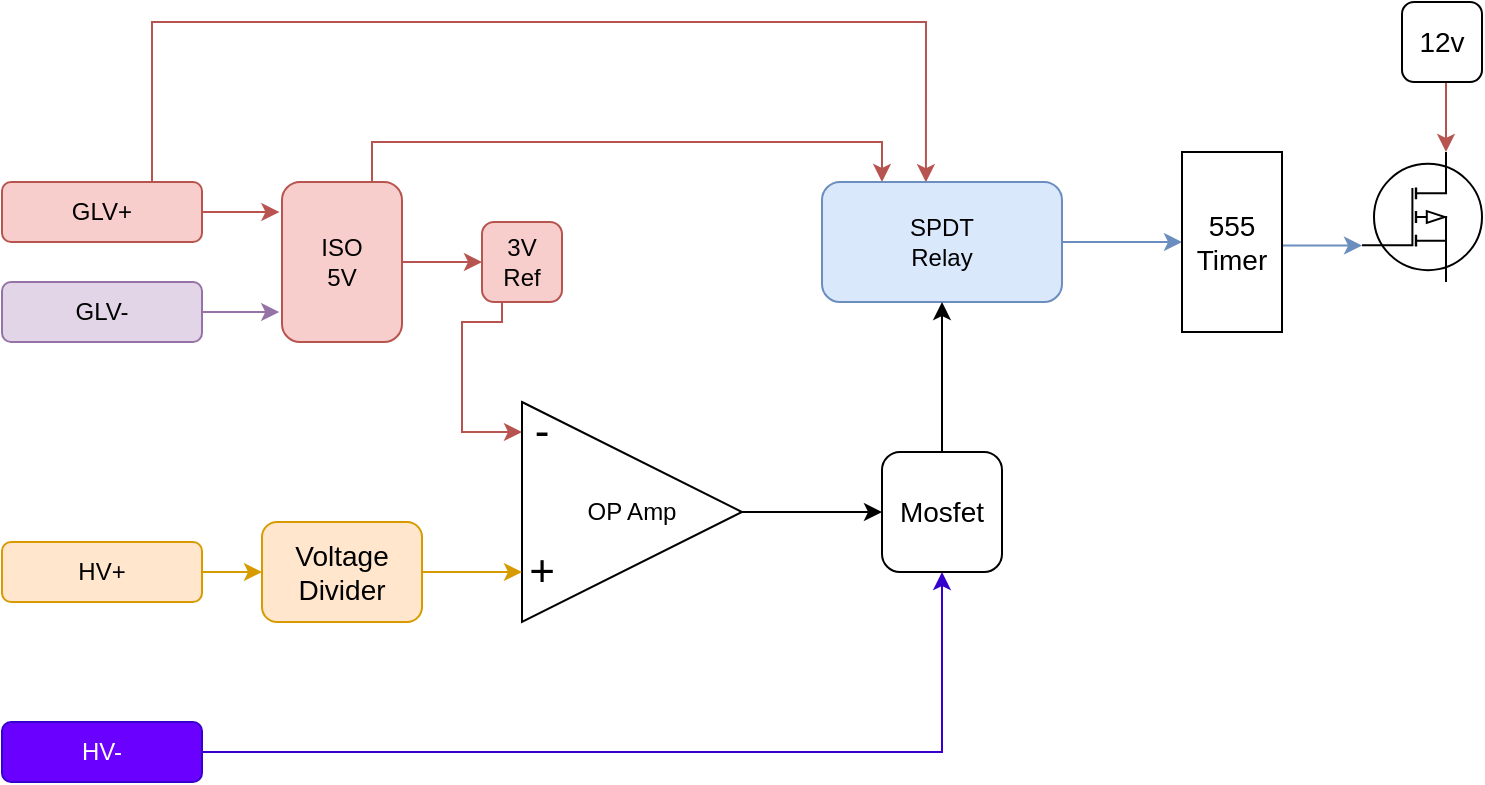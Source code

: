 <mxfile version="20.3.2" type="github">
  <diagram id="eWBVMnc0Ju7z1fGuHDlJ" name="Page-1">
    <mxGraphModel dx="353" dy="227" grid="1" gridSize="10" guides="1" tooltips="1" connect="1" arrows="1" fold="1" page="1" pageScale="1" pageWidth="850" pageHeight="1100" math="0" shadow="0">
      <root>
        <mxCell id="0" />
        <mxCell id="1" parent="0" />
        <mxCell id="TAUxpG1QcszZF0AKwn2N-4" style="edgeStyle=orthogonalEdgeStyle;rounded=0;orthogonalLoop=1;jettySize=auto;html=1;exitX=1;exitY=0.5;exitDx=0;exitDy=0;entryX=-0.021;entryY=0.192;entryDx=0;entryDy=0;entryPerimeter=0;fillColor=#f8cecc;strokeColor=#b85450;" edge="1" parent="1" source="TAUxpG1QcszZF0AKwn2N-1" target="TAUxpG1QcszZF0AKwn2N-3">
          <mxGeometry relative="1" as="geometry" />
        </mxCell>
        <mxCell id="TAUxpG1QcszZF0AKwn2N-7" style="edgeStyle=orthogonalEdgeStyle;rounded=0;orthogonalLoop=1;jettySize=auto;html=1;exitX=0.75;exitY=0;exitDx=0;exitDy=0;entryX=0.433;entryY=0.002;entryDx=0;entryDy=0;entryPerimeter=0;fillColor=#f8cecc;strokeColor=#b85450;" edge="1" parent="1" source="TAUxpG1QcszZF0AKwn2N-1" target="TAUxpG1QcszZF0AKwn2N-6">
          <mxGeometry relative="1" as="geometry">
            <mxPoint x="170" y="40" as="targetPoint" />
            <Array as="points">
              <mxPoint x="115" y="40" />
              <mxPoint x="502" y="40" />
            </Array>
          </mxGeometry>
        </mxCell>
        <mxCell id="TAUxpG1QcszZF0AKwn2N-1" value="GLV+" style="rounded=1;whiteSpace=wrap;html=1;fillColor=#f8cecc;strokeColor=#b85450;" vertex="1" parent="1">
          <mxGeometry x="40" y="120" width="100" height="30" as="geometry" />
        </mxCell>
        <mxCell id="TAUxpG1QcszZF0AKwn2N-5" style="edgeStyle=orthogonalEdgeStyle;rounded=0;orthogonalLoop=1;jettySize=auto;html=1;exitX=1;exitY=0.5;exitDx=0;exitDy=0;entryX=-0.024;entryY=0.807;entryDx=0;entryDy=0;entryPerimeter=0;fillColor=#e1d5e7;strokeColor=#9673a6;" edge="1" parent="1" source="TAUxpG1QcszZF0AKwn2N-2" target="TAUxpG1QcszZF0AKwn2N-3">
          <mxGeometry relative="1" as="geometry" />
        </mxCell>
        <mxCell id="TAUxpG1QcszZF0AKwn2N-2" value="GLV-" style="rounded=1;whiteSpace=wrap;html=1;fillColor=#e1d5e7;strokeColor=#9673a6;" vertex="1" parent="1">
          <mxGeometry x="40" y="170" width="100" height="30" as="geometry" />
        </mxCell>
        <mxCell id="TAUxpG1QcszZF0AKwn2N-9" style="edgeStyle=orthogonalEdgeStyle;rounded=0;orthogonalLoop=1;jettySize=auto;html=1;exitX=1;exitY=0.5;exitDx=0;exitDy=0;entryX=0;entryY=0.5;entryDx=0;entryDy=0;fillColor=#f8cecc;strokeColor=#b85450;" edge="1" parent="1" source="TAUxpG1QcszZF0AKwn2N-3" target="TAUxpG1QcszZF0AKwn2N-8">
          <mxGeometry relative="1" as="geometry" />
        </mxCell>
        <mxCell id="TAUxpG1QcszZF0AKwn2N-10" style="edgeStyle=orthogonalEdgeStyle;rounded=0;orthogonalLoop=1;jettySize=auto;html=1;exitX=0.75;exitY=0;exitDx=0;exitDy=0;entryX=0.25;entryY=0;entryDx=0;entryDy=0;fillColor=#f8cecc;strokeColor=#b85450;" edge="1" parent="1" source="TAUxpG1QcszZF0AKwn2N-3" target="TAUxpG1QcszZF0AKwn2N-6">
          <mxGeometry relative="1" as="geometry">
            <Array as="points">
              <mxPoint x="225" y="100" />
              <mxPoint x="480" y="100" />
            </Array>
          </mxGeometry>
        </mxCell>
        <mxCell id="TAUxpG1QcszZF0AKwn2N-3" value="ISO&lt;br&gt;5V" style="rounded=1;whiteSpace=wrap;html=1;fillColor=#f8cecc;strokeColor=#b85450;" vertex="1" parent="1">
          <mxGeometry x="180" y="120" width="60" height="80" as="geometry" />
        </mxCell>
        <mxCell id="TAUxpG1QcszZF0AKwn2N-31" style="edgeStyle=orthogonalEdgeStyle;rounded=0;orthogonalLoop=1;jettySize=auto;html=1;exitX=1;exitY=0.5;exitDx=0;exitDy=0;entryX=0;entryY=0.5;entryDx=0;entryDy=0;fontSize=14;fillColor=#dae8fc;strokeColor=#6c8ebf;" edge="1" parent="1" source="TAUxpG1QcszZF0AKwn2N-6" target="TAUxpG1QcszZF0AKwn2N-30">
          <mxGeometry relative="1" as="geometry" />
        </mxCell>
        <mxCell id="TAUxpG1QcszZF0AKwn2N-6" value="SPDT&lt;br&gt;Relay" style="rounded=1;whiteSpace=wrap;html=1;fillColor=#dae8fc;strokeColor=#6c8ebf;" vertex="1" parent="1">
          <mxGeometry x="450" y="120" width="120" height="60" as="geometry" />
        </mxCell>
        <mxCell id="TAUxpG1QcszZF0AKwn2N-16" style="edgeStyle=orthogonalEdgeStyle;rounded=0;orthogonalLoop=1;jettySize=auto;html=1;exitX=0.25;exitY=1;exitDx=0;exitDy=0;fontSize=22;entryX=0.333;entryY=0.5;entryDx=0;entryDy=0;entryPerimeter=0;fillColor=#f8cecc;strokeColor=#b85450;" edge="1" parent="1" source="TAUxpG1QcszZF0AKwn2N-8" target="TAUxpG1QcszZF0AKwn2N-13">
          <mxGeometry relative="1" as="geometry">
            <Array as="points">
              <mxPoint x="290" y="190" />
              <mxPoint x="270" y="190" />
              <mxPoint x="270" y="245" />
            </Array>
          </mxGeometry>
        </mxCell>
        <mxCell id="TAUxpG1QcszZF0AKwn2N-8" value="3V&lt;br&gt;Ref" style="rounded=1;whiteSpace=wrap;html=1;fillColor=#f8cecc;strokeColor=#b85450;" vertex="1" parent="1">
          <mxGeometry x="280" y="140" width="40" height="40" as="geometry" />
        </mxCell>
        <mxCell id="TAUxpG1QcszZF0AKwn2N-15" value="" style="group" vertex="1" connectable="0" parent="1">
          <mxGeometry x="280" y="230" width="130" height="110" as="geometry" />
        </mxCell>
        <mxCell id="TAUxpG1QcszZF0AKwn2N-12" value="OP Amp" style="triangle;whiteSpace=wrap;html=1;" vertex="1" parent="TAUxpG1QcszZF0AKwn2N-15">
          <mxGeometry x="20" width="110" height="110" as="geometry" />
        </mxCell>
        <mxCell id="TAUxpG1QcszZF0AKwn2N-13" value="&lt;font style=&quot;font-size: 22px;&quot;&gt;-&lt;/font&gt;" style="text;html=1;strokeColor=none;fillColor=none;align=center;verticalAlign=middle;whiteSpace=wrap;rounded=0;" vertex="1" parent="TAUxpG1QcszZF0AKwn2N-15">
          <mxGeometry width="60" height="30" as="geometry" />
        </mxCell>
        <mxCell id="TAUxpG1QcszZF0AKwn2N-14" value="&lt;span style=&quot;font-size: 22px;&quot;&gt;+&lt;/span&gt;" style="text;html=1;strokeColor=none;fillColor=none;align=center;verticalAlign=middle;whiteSpace=wrap;rounded=0;" vertex="1" parent="TAUxpG1QcszZF0AKwn2N-15">
          <mxGeometry y="70" width="60" height="30" as="geometry" />
        </mxCell>
        <mxCell id="TAUxpG1QcszZF0AKwn2N-20" style="edgeStyle=orthogonalEdgeStyle;rounded=0;orthogonalLoop=1;jettySize=auto;html=1;exitX=1;exitY=0.5;exitDx=0;exitDy=0;fontSize=14;entryX=0.333;entryY=0.5;entryDx=0;entryDy=0;entryPerimeter=0;fillColor=#ffe6cc;strokeColor=#d79b00;" edge="1" parent="1" source="TAUxpG1QcszZF0AKwn2N-19" target="TAUxpG1QcszZF0AKwn2N-14">
          <mxGeometry relative="1" as="geometry" />
        </mxCell>
        <mxCell id="TAUxpG1QcszZF0AKwn2N-19" value="Voltage&lt;br&gt;Divider" style="rounded=1;whiteSpace=wrap;html=1;fontSize=14;fillColor=#ffe6cc;strokeColor=#d79b00;" vertex="1" parent="1">
          <mxGeometry x="170" y="290" width="80" height="50" as="geometry" />
        </mxCell>
        <mxCell id="TAUxpG1QcszZF0AKwn2N-23" style="edgeStyle=orthogonalEdgeStyle;rounded=0;orthogonalLoop=1;jettySize=auto;html=1;entryX=0;entryY=0.5;entryDx=0;entryDy=0;fontSize=14;fillColor=#ffe6cc;strokeColor=#d79b00;" edge="1" parent="1" source="TAUxpG1QcszZF0AKwn2N-22" target="TAUxpG1QcszZF0AKwn2N-19">
          <mxGeometry relative="1" as="geometry" />
        </mxCell>
        <mxCell id="TAUxpG1QcszZF0AKwn2N-22" value="HV+" style="rounded=1;whiteSpace=wrap;html=1;fillColor=#ffe6cc;strokeColor=#d79b00;" vertex="1" parent="1">
          <mxGeometry x="40" y="300" width="100" height="30" as="geometry" />
        </mxCell>
        <mxCell id="TAUxpG1QcszZF0AKwn2N-27" style="edgeStyle=orthogonalEdgeStyle;rounded=0;orthogonalLoop=1;jettySize=auto;html=1;entryX=0.5;entryY=1;entryDx=0;entryDy=0;fontSize=14;fillColor=#6a00ff;strokeColor=#3700CC;" edge="1" parent="1" source="TAUxpG1QcszZF0AKwn2N-24" target="TAUxpG1QcszZF0AKwn2N-25">
          <mxGeometry relative="1" as="geometry" />
        </mxCell>
        <mxCell id="TAUxpG1QcszZF0AKwn2N-24" value="HV-" style="rounded=1;whiteSpace=wrap;html=1;fillColor=#6a00ff;strokeColor=#3700CC;fontColor=#ffffff;" vertex="1" parent="1">
          <mxGeometry x="40" y="390" width="100" height="30" as="geometry" />
        </mxCell>
        <mxCell id="TAUxpG1QcszZF0AKwn2N-29" style="edgeStyle=orthogonalEdgeStyle;rounded=0;orthogonalLoop=1;jettySize=auto;html=1;entryX=0.5;entryY=1;entryDx=0;entryDy=0;fontSize=14;" edge="1" parent="1" source="TAUxpG1QcszZF0AKwn2N-25" target="TAUxpG1QcszZF0AKwn2N-6">
          <mxGeometry relative="1" as="geometry" />
        </mxCell>
        <mxCell id="TAUxpG1QcszZF0AKwn2N-25" value="Mosfet" style="rounded=1;whiteSpace=wrap;html=1;fontSize=14;" vertex="1" parent="1">
          <mxGeometry x="480" y="255" width="60" height="60" as="geometry" />
        </mxCell>
        <mxCell id="TAUxpG1QcszZF0AKwn2N-26" style="edgeStyle=orthogonalEdgeStyle;rounded=0;orthogonalLoop=1;jettySize=auto;html=1;entryX=0;entryY=0.5;entryDx=0;entryDy=0;fontSize=14;" edge="1" parent="1" source="TAUxpG1QcszZF0AKwn2N-12" target="TAUxpG1QcszZF0AKwn2N-25">
          <mxGeometry relative="1" as="geometry" />
        </mxCell>
        <mxCell id="TAUxpG1QcszZF0AKwn2N-35" style="edgeStyle=orthogonalEdgeStyle;rounded=0;orthogonalLoop=1;jettySize=auto;html=1;entryX=0;entryY=0.72;entryDx=0;entryDy=0;entryPerimeter=0;fontSize=14;fillColor=#dae8fc;strokeColor=#6c8ebf;" edge="1" parent="1" source="TAUxpG1QcszZF0AKwn2N-30" target="TAUxpG1QcszZF0AKwn2N-34">
          <mxGeometry relative="1" as="geometry">
            <Array as="points">
              <mxPoint x="700" y="152" />
            </Array>
          </mxGeometry>
        </mxCell>
        <mxCell id="TAUxpG1QcszZF0AKwn2N-30" value="555&lt;br&gt;Timer" style="rounded=0;whiteSpace=wrap;html=1;fontSize=14;" vertex="1" parent="1">
          <mxGeometry x="630" y="105" width="50" height="90" as="geometry" />
        </mxCell>
        <mxCell id="TAUxpG1QcszZF0AKwn2N-34" value="" style="verticalLabelPosition=bottom;shadow=0;dashed=0;align=center;html=1;verticalAlign=top;shape=mxgraph.electrical.mosfets1.mosfet_ic_p;fontSize=14;" vertex="1" parent="1">
          <mxGeometry x="720" y="105" width="60" height="65" as="geometry" />
        </mxCell>
        <mxCell id="TAUxpG1QcszZF0AKwn2N-37" style="edgeStyle=orthogonalEdgeStyle;rounded=0;orthogonalLoop=1;jettySize=auto;html=1;exitX=0.5;exitY=1;exitDx=0;exitDy=0;entryX=0.7;entryY=0;entryDx=0;entryDy=0;entryPerimeter=0;fontSize=14;fillColor=#f8cecc;strokeColor=#b85450;" edge="1" parent="1" source="TAUxpG1QcszZF0AKwn2N-36" target="TAUxpG1QcszZF0AKwn2N-34">
          <mxGeometry relative="1" as="geometry" />
        </mxCell>
        <mxCell id="TAUxpG1QcszZF0AKwn2N-36" value="12v" style="rounded=1;whiteSpace=wrap;html=1;fontSize=14;" vertex="1" parent="1">
          <mxGeometry x="740" y="30" width="40" height="40" as="geometry" />
        </mxCell>
      </root>
    </mxGraphModel>
  </diagram>
</mxfile>
